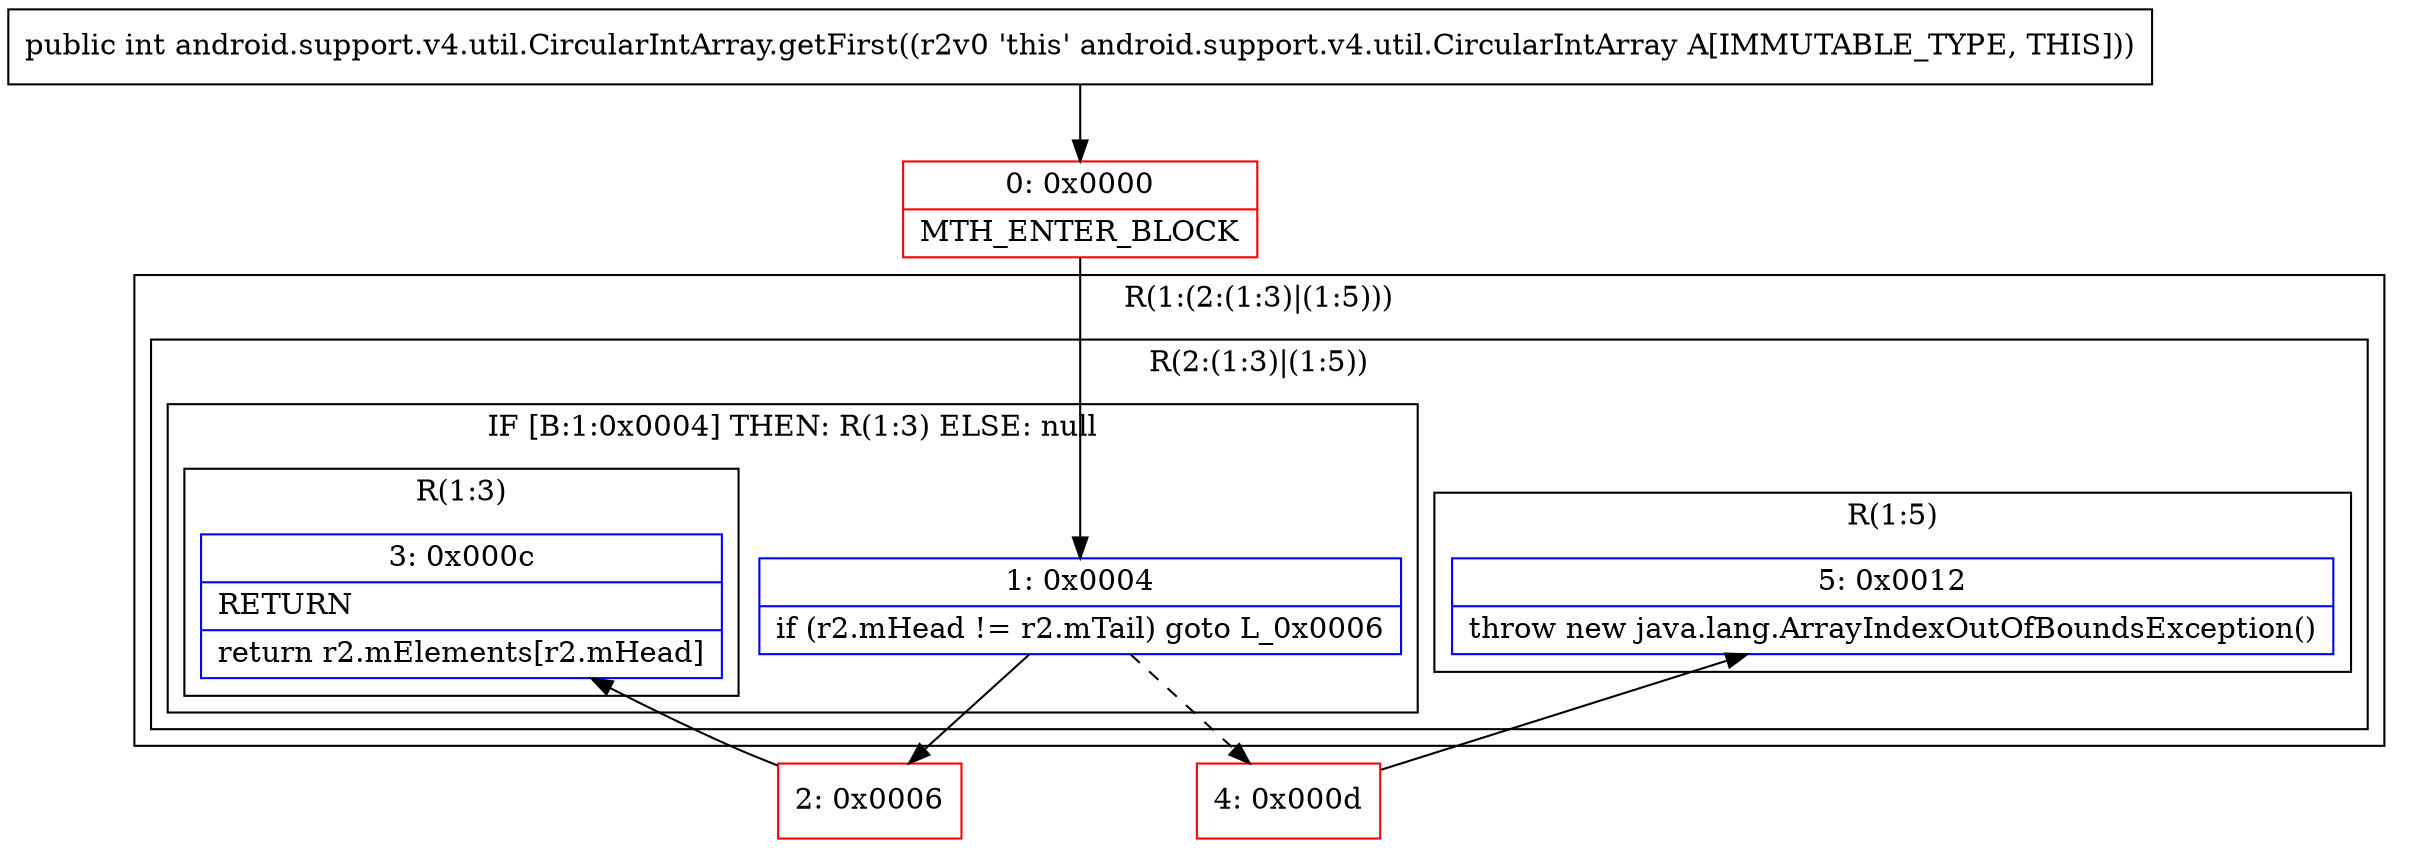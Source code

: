 digraph "CFG forandroid.support.v4.util.CircularIntArray.getFirst()I" {
subgraph cluster_Region_1216436884 {
label = "R(1:(2:(1:3)|(1:5)))";
node [shape=record,color=blue];
subgraph cluster_Region_1158035384 {
label = "R(2:(1:3)|(1:5))";
node [shape=record,color=blue];
subgraph cluster_IfRegion_1002539157 {
label = "IF [B:1:0x0004] THEN: R(1:3) ELSE: null";
node [shape=record,color=blue];
Node_1 [shape=record,label="{1\:\ 0x0004|if (r2.mHead != r2.mTail) goto L_0x0006\l}"];
subgraph cluster_Region_583831598 {
label = "R(1:3)";
node [shape=record,color=blue];
Node_3 [shape=record,label="{3\:\ 0x000c|RETURN\l|return r2.mElements[r2.mHead]\l}"];
}
}
subgraph cluster_Region_1616587545 {
label = "R(1:5)";
node [shape=record,color=blue];
Node_5 [shape=record,label="{5\:\ 0x0012|throw new java.lang.ArrayIndexOutOfBoundsException()\l}"];
}
}
}
Node_0 [shape=record,color=red,label="{0\:\ 0x0000|MTH_ENTER_BLOCK\l}"];
Node_2 [shape=record,color=red,label="{2\:\ 0x0006}"];
Node_4 [shape=record,color=red,label="{4\:\ 0x000d}"];
MethodNode[shape=record,label="{public int android.support.v4.util.CircularIntArray.getFirst((r2v0 'this' android.support.v4.util.CircularIntArray A[IMMUTABLE_TYPE, THIS])) }"];
MethodNode -> Node_0;
Node_1 -> Node_2;
Node_1 -> Node_4[style=dashed];
Node_0 -> Node_1;
Node_2 -> Node_3;
Node_4 -> Node_5;
}

